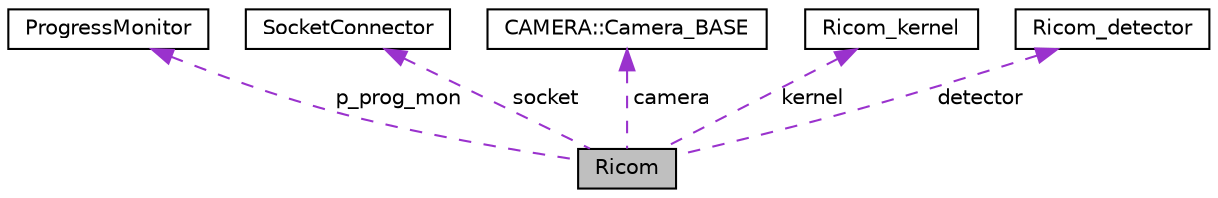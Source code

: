 digraph "Ricom"
{
 // LATEX_PDF_SIZE
  edge [fontname="Helvetica",fontsize="10",labelfontname="Helvetica",labelfontsize="10"];
  node [fontname="Helvetica",fontsize="10",shape=record];
  Node1 [label="Ricom",height=0.2,width=0.4,color="black", fillcolor="grey75", style="filled", fontcolor="black",tooltip=" "];
  Node2 -> Node1 [dir="back",color="darkorchid3",fontsize="10",style="dashed",label=" p_prog_mon" ,fontname="Helvetica"];
  Node2 [label="ProgressMonitor",height=0.2,width=0.4,color="black", fillcolor="white", style="filled",URL="$d1/dcc/classProgressMonitor.html",tooltip=" "];
  Node3 -> Node1 [dir="back",color="darkorchid3",fontsize="10",style="dashed",label=" socket" ,fontname="Helvetica"];
  Node3 [label="SocketConnector",height=0.2,width=0.4,color="black", fillcolor="white", style="filled",URL="$d7/d76/classSocketConnector.html",tooltip=" "];
  Node4 -> Node1 [dir="back",color="darkorchid3",fontsize="10",style="dashed",label=" camera" ,fontname="Helvetica"];
  Node4 [label="CAMERA::Camera_BASE",height=0.2,width=0.4,color="black", fillcolor="white", style="filled",URL="$d3/d29/classCAMERA_1_1Camera__BASE.html",tooltip=" "];
  Node5 -> Node1 [dir="back",color="darkorchid3",fontsize="10",style="dashed",label=" kernel" ,fontname="Helvetica"];
  Node5 [label="Ricom_kernel",height=0.2,width=0.4,color="black", fillcolor="white", style="filled",URL="$de/d71/classRicom__kernel.html",tooltip=" "];
  Node6 -> Node1 [dir="back",color="darkorchid3",fontsize="10",style="dashed",label=" detector" ,fontname="Helvetica"];
  Node6 [label="Ricom_detector",height=0.2,width=0.4,color="black", fillcolor="white", style="filled",URL="$d6/da7/classRicom__detector.html",tooltip=" "];
}
